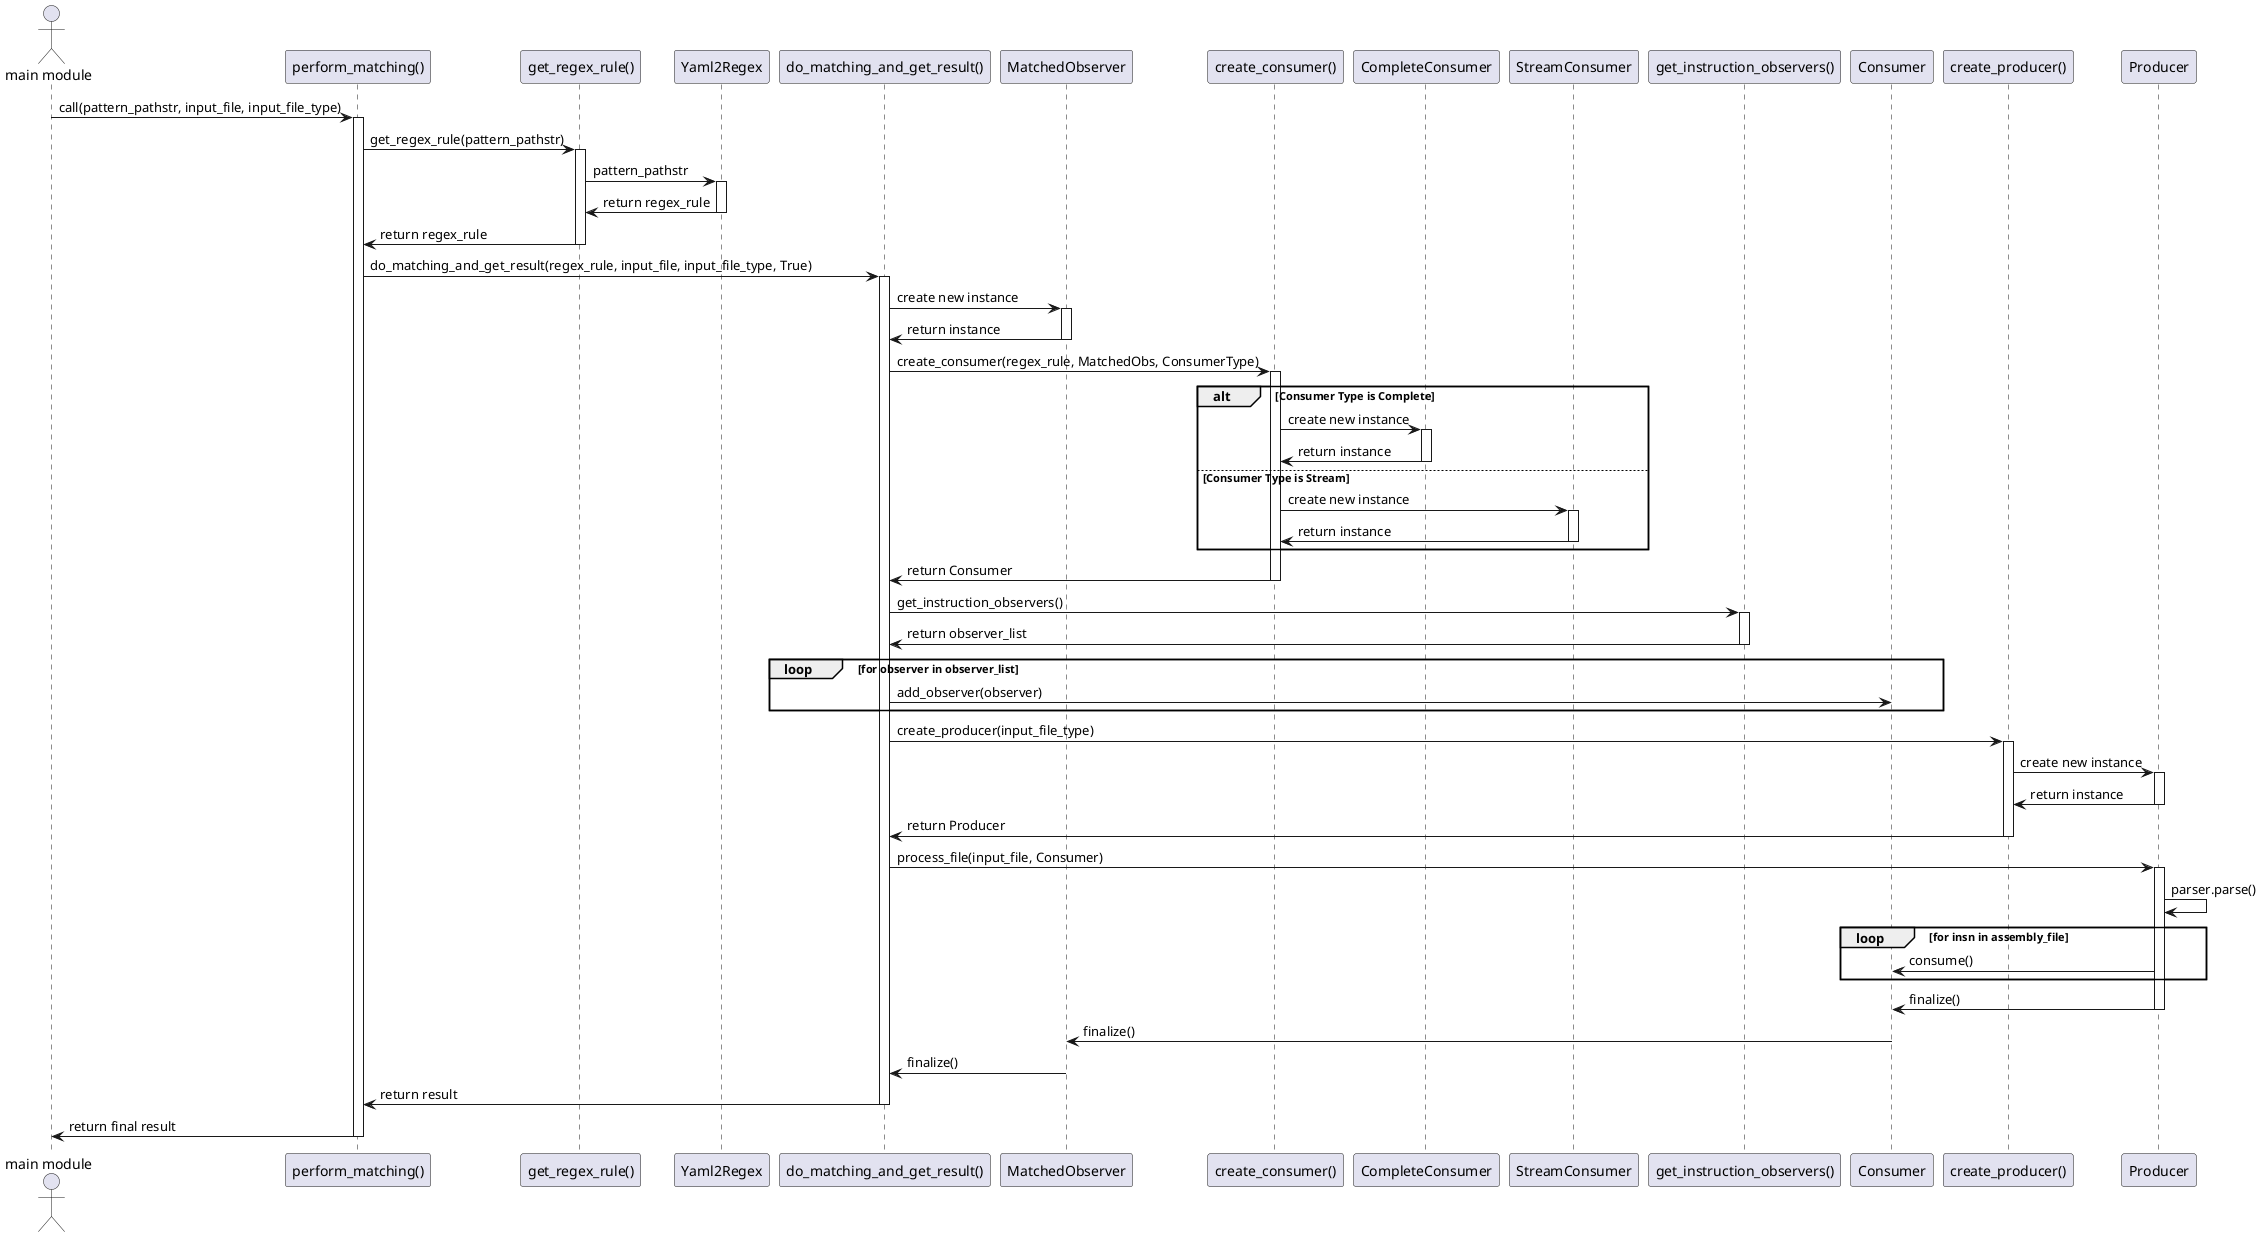 @startuml sequence_diagram_match_module
actor "main module" as Main
participant "perform_matching()" as PerformMatching
participant "get_regex_rule()" as GetRegexRule
participant "Yaml2Regex" as Yaml2Regex
participant "do_matching_and_get_result()" as DoMatching
participant "MatchedObserver" as MatchedObs
participant "create_consumer()" as CreateConsumer
participant "CompleteConsumer" as CompleteCons
participant "StreamConsumer" as StreamCons
participant "get_instruction_observers()" as GetObservers
participant "Consumer" as Consumer
participant "Producer" as Producer
participant "create_producer()" as CreateProducer
participant "ComposableProducer" as Producer

Main -> PerformMatching: call(pattern_pathstr, input_file, input_file_type)
activate PerformMatching
PerformMatching -> GetRegexRule: get_regex_rule(pattern_pathstr)
activate GetRegexRule

GetRegexRule -> Yaml2Regex: pattern_pathstr
activate Yaml2Regex
Yaml2Regex -> GetRegexRule: return regex_rule
deactivate Yaml2Regex

GetRegexRule -> PerformMatching: return regex_rule
deactivate GetRegexRule

PerformMatching -> DoMatching: do_matching_and_get_result(regex_rule, input_file, input_file_type, True)
activate DoMatching

DoMatching -> MatchedObs: create new instance
activate MatchedObs
MatchedObs -> DoMatching: return instance
deactivate MatchedObs

DoMatching -> CreateConsumer: create_consumer(regex_rule, MatchedObs, ConsumerType)
activate CreateConsumer

alt Consumer Type is Complete
    CreateConsumer -> CompleteCons: create new instance
    activate CompleteCons
    CompleteCons -> CreateConsumer: return instance
    deactivate CompleteCons
else Consumer Type is Stream
    CreateConsumer -> StreamCons: create new instance
    activate StreamCons
    StreamCons -> CreateConsumer: return instance
    deactivate StreamCons
end

CreateConsumer -> DoMatching: return Consumer
deactivate CreateConsumer

DoMatching -> GetObservers: get_instruction_observers()
activate GetObservers
GetObservers -> DoMatching: return observer_list
deactivate GetObservers

loop for observer in observer_list
    DoMatching -> Consumer: add_observer(observer)
end

DoMatching -> CreateProducer: create_producer(input_file_type)
activate CreateProducer
CreateProducer -> Producer: create new instance
activate Producer
Producer -> CreateProducer: return instance
deactivate Producer
CreateProducer -> DoMatching: return Producer
deactivate CreateProducer

DoMatching -> Producer: process_file(input_file, Consumer)
activate Producer
Producer -> Producer: parser.parse()
loop for insn in assembly_file
    Producer -> Consumer: consume()
end
Producer -> Consumer: finalize()
deactivate Producer
Consumer -> MatchedObs: finalize()
MatchedObs -> DoMatching: finalize()
DoMatching -> PerformMatching: return result
deactivate DoMatching
PerformMatching -> Main: return final result
deactivate PerformMatching
@enduml

